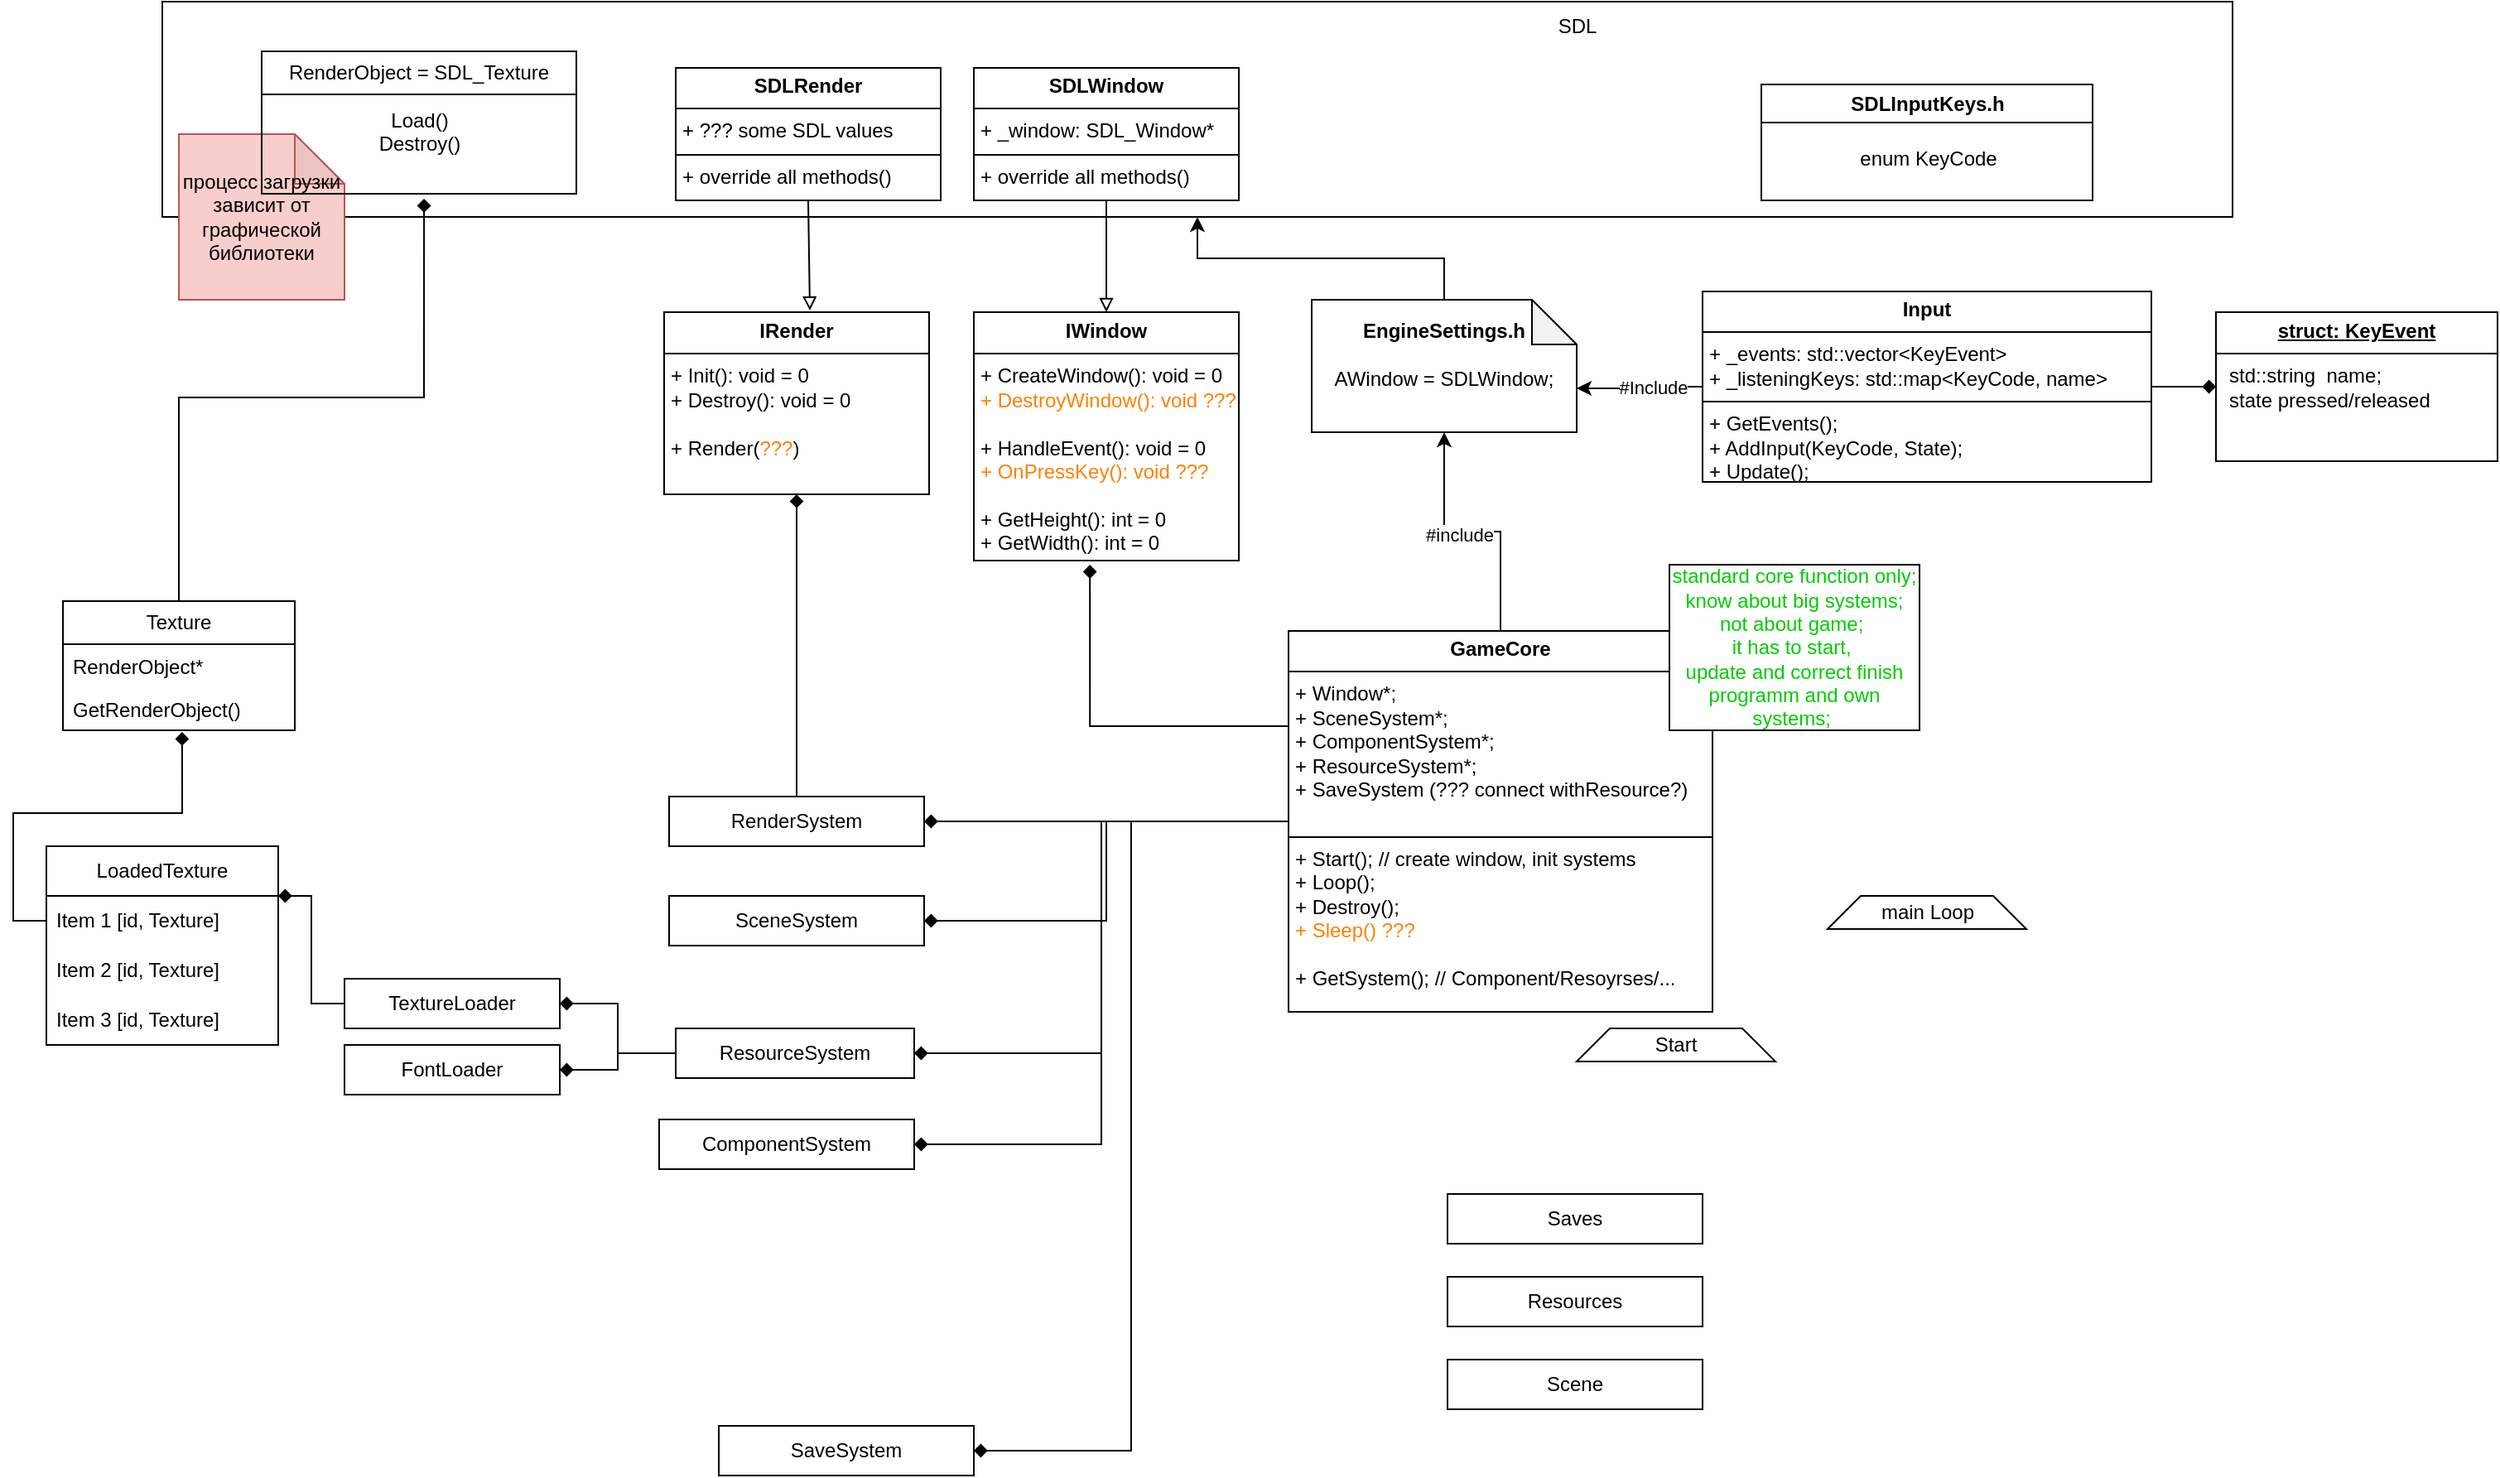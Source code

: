 <mxfile version="24.7.6">
  <diagram name="Page-1" id="5kNetyspYmfxLecHSdiX">
    <mxGraphModel dx="1781" dy="647" grid="1" gridSize="10" guides="1" tooltips="1" connect="1" arrows="1" fold="1" page="1" pageScale="1" pageWidth="827" pageHeight="1169" math="0" shadow="0">
      <root>
        <mxCell id="0" />
        <mxCell id="1" parent="0" />
        <mxCell id="S0Dyq1XGVSe3hS3X8ZzL-8" value="" style="rounded=0;whiteSpace=wrap;html=1;" parent="1" vertex="1">
          <mxGeometry x="-440" width="1250" height="130" as="geometry" />
        </mxCell>
        <mxCell id="S0Dyq1XGVSe3hS3X8ZzL-1" value="&lt;p style=&quot;margin:0px;margin-top:4px;text-align:center;&quot;&gt;&lt;b&gt;IWindow&lt;/b&gt;&lt;/p&gt;&lt;hr size=&quot;1&quot; style=&quot;border-style:solid;&quot;&gt;&lt;p style=&quot;margin:0px;margin-left:4px;&quot;&gt;+ CreateWindow(): void = 0&lt;/p&gt;&lt;p style=&quot;margin:0px;margin-left:4px;&quot;&gt;&lt;font color=&quot;#ff8000&quot;&gt;+ DestroyWindow(): void ???&lt;/font&gt;&lt;/p&gt;&lt;p style=&quot;margin:0px;margin-left:4px;&quot;&gt;&lt;font color=&quot;#ff8000&quot;&gt;&lt;br&gt;&lt;/font&gt;&lt;/p&gt;&lt;p style=&quot;margin:0px;margin-left:4px;&quot;&gt;+ HandleEvent(): void = 0&lt;/p&gt;&lt;p style=&quot;margin:0px;margin-left:4px;&quot;&gt;&lt;font color=&quot;#ff8000&quot;&gt;+ OnPressKey(): void ???&lt;/font&gt;&lt;/p&gt;&lt;p style=&quot;margin:0px;margin-left:4px;&quot;&gt;&amp;nbsp;&lt;/p&gt;&lt;p style=&quot;margin:0px;margin-left:4px;&quot;&gt;+ GetHeight(): int = 0&lt;/p&gt;&lt;p style=&quot;margin:0px;margin-left:4px;&quot;&gt;+ GetWidth(): int = 0&lt;/p&gt;" style="verticalAlign=top;align=left;overflow=fill;html=1;whiteSpace=wrap;" parent="1" vertex="1">
          <mxGeometry x="50" y="187.5" width="160" height="150" as="geometry" />
        </mxCell>
        <mxCell id="S0Dyq1XGVSe3hS3X8ZzL-5" style="edgeStyle=orthogonalEdgeStyle;rounded=0;orthogonalLoop=1;jettySize=auto;html=1;entryX=0.5;entryY=0;entryDx=0;entryDy=0;endArrow=block;endFill=0;" parent="1" source="S0Dyq1XGVSe3hS3X8ZzL-2" target="S0Dyq1XGVSe3hS3X8ZzL-1" edge="1">
          <mxGeometry relative="1" as="geometry" />
        </mxCell>
        <mxCell id="S0Dyq1XGVSe3hS3X8ZzL-2" value="&lt;p style=&quot;margin:0px;margin-top:4px;text-align:center;&quot;&gt;&lt;b&gt;SDLWindow&lt;/b&gt;&lt;/p&gt;&lt;hr size=&quot;1&quot; style=&quot;border-style:solid;&quot;&gt;&lt;p style=&quot;margin:0px;margin-left:4px;&quot;&gt;+ _window: SDL_Window*&lt;/p&gt;&lt;hr size=&quot;1&quot; style=&quot;border-style:solid;&quot;&gt;&lt;p style=&quot;margin:0px;margin-left:4px;&quot;&gt;+ override all methods()&lt;/p&gt;" style="verticalAlign=top;align=left;overflow=fill;html=1;whiteSpace=wrap;" parent="1" vertex="1">
          <mxGeometry x="50" y="40" width="160" height="80" as="geometry" />
        </mxCell>
        <mxCell id="nveFnXbDkoNc9zzOz1kl-4" style="edgeStyle=orthogonalEdgeStyle;rounded=0;orthogonalLoop=1;jettySize=auto;html=1;exitX=0;exitY=0.5;exitDx=0;exitDy=0;entryX=1;entryY=0.5;entryDx=0;entryDy=0;endArrow=diamond;endFill=1;" parent="1" source="S0Dyq1XGVSe3hS3X8ZzL-6" target="9YUIQhJSh96qjaXv536v-35" edge="1">
          <mxGeometry relative="1" as="geometry" />
        </mxCell>
        <mxCell id="nveFnXbDkoNc9zzOz1kl-9" style="edgeStyle=orthogonalEdgeStyle;rounded=0;orthogonalLoop=1;jettySize=auto;html=1;exitX=0;exitY=0.5;exitDx=0;exitDy=0;entryX=1;entryY=0.5;entryDx=0;entryDy=0;endArrow=diamond;endFill=1;" parent="1" source="S0Dyq1XGVSe3hS3X8ZzL-6" target="9YUIQhJSh96qjaXv536v-31" edge="1">
          <mxGeometry relative="1" as="geometry" />
        </mxCell>
        <mxCell id="S0Dyq1XGVSe3hS3X8ZzL-6" value="&lt;p style=&quot;margin:0px;margin-top:4px;text-align:center;&quot;&gt;&lt;b&gt;GameCore&lt;/b&gt;&lt;/p&gt;&lt;hr size=&quot;1&quot; style=&quot;border-style:solid;&quot;&gt;&lt;p style=&quot;margin:0px;margin-left:4px;&quot;&gt;+ Window*;&lt;/p&gt;&lt;p style=&quot;margin:0px;margin-left:4px;&quot;&gt;+ SceneSystem*;&lt;/p&gt;&lt;p style=&quot;margin:0px;margin-left:4px;&quot;&gt;+ ComponentSystem*;&lt;/p&gt;&lt;p style=&quot;margin:0px;margin-left:4px;&quot;&gt;+ ResourceSystem*;&lt;/p&gt;&lt;p style=&quot;margin:0px;margin-left:4px;&quot;&gt;+ SaveSystem (??? connect withResource?)&amp;nbsp;&lt;/p&gt;&lt;p style=&quot;margin:0px;margin-left:4px;&quot;&gt;&lt;br&gt;&lt;/p&gt;&lt;hr size=&quot;1&quot; style=&quot;border-style:solid;&quot;&gt;&lt;p style=&quot;margin:0px;margin-left:4px;&quot;&gt;+ Start(); // create window, init systems&lt;/p&gt;&lt;p style=&quot;margin:0px;margin-left:4px;&quot;&gt;+ Loop();&lt;/p&gt;&lt;p style=&quot;margin:0px;margin-left:4px;&quot;&gt;+ Destroy();&lt;/p&gt;&lt;p style=&quot;margin:0px;margin-left:4px;&quot;&gt;&lt;font color=&quot;#ff8000&quot;&gt;+ Sleep() ???&lt;/font&gt;&lt;/p&gt;&lt;p style=&quot;margin:0px;margin-left:4px;&quot;&gt;&lt;font color=&quot;#ff8000&quot;&gt;&lt;br&gt;&lt;/font&gt;&lt;/p&gt;&lt;p style=&quot;margin:0px;margin-left:4px;&quot;&gt;+ GetSystem(); // Component/Resoyrses/...&lt;/p&gt;" style="verticalAlign=top;align=left;overflow=fill;html=1;whiteSpace=wrap;" parent="1" vertex="1">
          <mxGeometry x="240" y="380" width="256" height="230" as="geometry" />
        </mxCell>
        <mxCell id="9YUIQhJSh96qjaXv536v-18" style="edgeStyle=orthogonalEdgeStyle;rounded=0;orthogonalLoop=1;jettySize=auto;html=1;exitX=1;exitY=0.5;exitDx=0;exitDy=0;entryX=0;entryY=0.5;entryDx=0;entryDy=0;horizontal=1;endArrow=diamond;endFill=1;" parent="1" source="S0Dyq1XGVSe3hS3X8ZzL-7" target="9YUIQhJSh96qjaXv536v-17" edge="1">
          <mxGeometry relative="1" as="geometry" />
        </mxCell>
        <mxCell id="S0Dyq1XGVSe3hS3X8ZzL-7" value="&lt;p style=&quot;margin:0px;margin-top:4px;text-align:center;&quot;&gt;&lt;b&gt;Input&lt;/b&gt;&lt;/p&gt;&lt;hr size=&quot;1&quot; style=&quot;border-style:solid;&quot;&gt;&lt;p style=&quot;margin:0px;margin-left:4px;&quot;&gt;+ _events: std::vector&amp;lt;KeyEvent&amp;gt;&lt;/p&gt;&lt;p style=&quot;margin:0px;margin-left:4px;&quot;&gt;+ _listeningKeys: std::map&amp;lt;KeyCode, name&amp;gt;&lt;/p&gt;&lt;hr size=&quot;1&quot; style=&quot;border-style:solid;&quot;&gt;&lt;p style=&quot;margin:0px;margin-left:4px;&quot;&gt;+ GetEvents();&amp;nbsp;&lt;/p&gt;&lt;p style=&quot;margin:0px;margin-left:4px;&quot;&gt;+ AddInput(KeyCode, State);&lt;/p&gt;&lt;p style=&quot;margin:0px;margin-left:4px;&quot;&gt;+ Update();&amp;nbsp;&lt;/p&gt;" style="verticalAlign=top;align=left;overflow=fill;html=1;whiteSpace=wrap;" parent="1" vertex="1">
          <mxGeometry x="490" y="175" width="271" height="115" as="geometry" />
        </mxCell>
        <mxCell id="S0Dyq1XGVSe3hS3X8ZzL-9" value="SDL" style="text;html=1;align=center;verticalAlign=middle;resizable=0;points=[];autosize=1;strokeColor=none;fillColor=none;" parent="1" vertex="1">
          <mxGeometry x="389" width="50" height="30" as="geometry" />
        </mxCell>
        <mxCell id="9YUIQhJSh96qjaXv536v-4" style="edgeStyle=orthogonalEdgeStyle;rounded=0;orthogonalLoop=1;jettySize=auto;html=1;" parent="1" source="9YUIQhJSh96qjaXv536v-2" target="S0Dyq1XGVSe3hS3X8ZzL-8" edge="1">
          <mxGeometry relative="1" as="geometry" />
        </mxCell>
        <mxCell id="9YUIQhJSh96qjaXv536v-2" value="&lt;b&gt;EngineSettings.h&lt;/b&gt;&lt;div&gt;&lt;b&gt;&lt;br&gt;&lt;/b&gt;&lt;/div&gt;&lt;div&gt;AWindow = SDLWindow;&lt;/div&gt;&lt;div&gt;&lt;b&gt;&lt;br&gt;&lt;/b&gt;&lt;/div&gt;" style="shape=note;whiteSpace=wrap;html=1;backgroundOutline=1;darkOpacity=0.05;align=center;size=27;" parent="1" vertex="1">
          <mxGeometry x="254" y="180" width="160" height="80" as="geometry" />
        </mxCell>
        <mxCell id="9YUIQhJSh96qjaXv536v-8" value="SDLInputKeys.h" style="swimlane;whiteSpace=wrap;html=1;" parent="1" vertex="1">
          <mxGeometry x="525.5" y="50" width="200" height="70" as="geometry">
            <mxRectangle x="660" y="330" width="130" height="30" as="alternateBounds" />
          </mxGeometry>
        </mxCell>
        <mxCell id="9YUIQhJSh96qjaXv536v-10" value="enum KeyCode" style="text;html=1;align=center;verticalAlign=middle;resizable=0;points=[];autosize=1;strokeColor=none;fillColor=none;rotation=0;" parent="9YUIQhJSh96qjaXv536v-8" vertex="1">
          <mxGeometry x="45" y="30" width="110" height="30" as="geometry" />
        </mxCell>
        <mxCell id="9YUIQhJSh96qjaXv536v-17" value="&lt;p style=&quot;margin:0px;margin-top:4px;text-align:center;text-decoration:underline;&quot;&gt;&lt;b&gt;struct: KeyEvent&lt;/b&gt;&lt;/p&gt;&lt;hr size=&quot;1&quot; style=&quot;border-style:solid;&quot;&gt;&lt;p style=&quot;margin:0px;margin-left:8px;&quot;&gt;std::string &amp;nbsp;name;&lt;br&gt;state pressed/released&lt;/p&gt;" style="verticalAlign=top;align=left;overflow=fill;html=1;whiteSpace=wrap;" parent="1" vertex="1">
          <mxGeometry x="800" y="187.5" width="170" height="90" as="geometry" />
        </mxCell>
        <mxCell id="9YUIQhJSh96qjaXv536v-19" style="edgeStyle=orthogonalEdgeStyle;rounded=0;orthogonalLoop=1;jettySize=auto;html=1;entryX=0;entryY=0;entryDx=160;entryDy=53.5;entryPerimeter=0;" parent="1" source="S0Dyq1XGVSe3hS3X8ZzL-7" target="9YUIQhJSh96qjaXv536v-2" edge="1">
          <mxGeometry relative="1" as="geometry" />
        </mxCell>
        <mxCell id="9YUIQhJSh96qjaXv536v-20" value="#Include" style="edgeLabel;html=1;align=center;verticalAlign=middle;resizable=0;points=[];" parent="9YUIQhJSh96qjaXv536v-19" vertex="1" connectable="0">
          <mxGeometry x="0.135" y="-2" relative="1" as="geometry">
            <mxPoint x="12" y="1" as="offset" />
          </mxGeometry>
        </mxCell>
        <mxCell id="9YUIQhJSh96qjaXv536v-21" value="main Loop" style="shape=trapezoid;perimeter=trapezoidPerimeter;whiteSpace=wrap;html=1;fixedSize=1;" parent="1" vertex="1">
          <mxGeometry x="565.5" y="540" width="120" height="20" as="geometry" />
        </mxCell>
        <mxCell id="9YUIQhJSh96qjaXv536v-24" value="&lt;font color=&quot;#00cc00&quot;&gt;standard core function only;&lt;/font&gt;&lt;div&gt;&lt;font color=&quot;#00cc00&quot;&gt;know about big systems; not about game;&amp;nbsp;&lt;/font&gt;&lt;/div&gt;&lt;div&gt;&lt;font color=&quot;#00cc00&quot;&gt;it has to start,&amp;nbsp;&lt;/font&gt;&lt;/div&gt;&lt;div&gt;&lt;font color=&quot;#00cc00&quot;&gt;update and correct finish programm and own systems;&amp;nbsp;&lt;/font&gt;&lt;/div&gt;" style="rounded=0;whiteSpace=wrap;html=1;" parent="1" vertex="1">
          <mxGeometry x="470" y="340" width="151" height="100" as="geometry" />
        </mxCell>
        <mxCell id="9YUIQhJSh96qjaXv536v-27" value="Scene" style="rounded=0;whiteSpace=wrap;html=1;" parent="1" vertex="1">
          <mxGeometry x="336" y="820" width="154" height="30" as="geometry" />
        </mxCell>
        <mxCell id="9YUIQhJSh96qjaXv536v-28" value="Resources" style="rounded=0;whiteSpace=wrap;html=1;" parent="1" vertex="1">
          <mxGeometry x="336" y="770" width="154" height="30" as="geometry" />
        </mxCell>
        <mxCell id="9YUIQhJSh96qjaXv536v-29" value="Saves" style="rounded=0;whiteSpace=wrap;html=1;" parent="1" vertex="1">
          <mxGeometry x="336" y="720" width="154" height="30" as="geometry" />
        </mxCell>
        <mxCell id="9YUIQhJSh96qjaXv536v-30" value="ComponentSystem" style="rounded=0;whiteSpace=wrap;html=1;" parent="1" vertex="1">
          <mxGeometry x="-140" y="675" width="154" height="30" as="geometry" />
        </mxCell>
        <mxCell id="9YUIQhJSh96qjaXv536v-31" value="SceneSystem" style="rounded=0;whiteSpace=wrap;html=1;" parent="1" vertex="1">
          <mxGeometry x="-134" y="540" width="154" height="30" as="geometry" />
        </mxCell>
        <mxCell id="nveFnXbDkoNc9zzOz1kl-16" style="edgeStyle=orthogonalEdgeStyle;rounded=0;orthogonalLoop=1;jettySize=auto;html=1;exitX=0;exitY=0.5;exitDx=0;exitDy=0;entryX=1;entryY=0.5;entryDx=0;entryDy=0;endArrow=diamond;endFill=1;" parent="1" source="9YUIQhJSh96qjaXv536v-32" target="nveFnXbDkoNc9zzOz1kl-15" edge="1">
          <mxGeometry relative="1" as="geometry" />
        </mxCell>
        <mxCell id="nveFnXbDkoNc9zzOz1kl-19" style="edgeStyle=orthogonalEdgeStyle;rounded=0;orthogonalLoop=1;jettySize=auto;html=1;exitX=0;exitY=0.5;exitDx=0;exitDy=0;entryX=1;entryY=0.5;entryDx=0;entryDy=0;endArrow=diamond;endFill=1;" parent="1" source="9YUIQhJSh96qjaXv536v-32" target="nveFnXbDkoNc9zzOz1kl-17" edge="1">
          <mxGeometry relative="1" as="geometry" />
        </mxCell>
        <mxCell id="9YUIQhJSh96qjaXv536v-32" value="ResourceSystem" style="rounded=0;whiteSpace=wrap;html=1;" parent="1" vertex="1">
          <mxGeometry x="-130" y="620" width="144" height="30" as="geometry" />
        </mxCell>
        <mxCell id="9YUIQhJSh96qjaXv536v-33" value="RenderSystem" style="rounded=0;whiteSpace=wrap;html=1;" parent="1" vertex="1">
          <mxGeometry x="-134" y="480" width="154" height="30" as="geometry" />
        </mxCell>
        <mxCell id="9YUIQhJSh96qjaXv536v-35" value="SaveSystem" style="rounded=0;whiteSpace=wrap;html=1;" parent="1" vertex="1">
          <mxGeometry x="-104" y="860" width="154" height="30" as="geometry" />
        </mxCell>
        <mxCell id="nveFnXbDkoNc9zzOz1kl-1" style="edgeStyle=orthogonalEdgeStyle;rounded=0;orthogonalLoop=1;jettySize=auto;html=1;exitX=0.5;exitY=0;exitDx=0;exitDy=0;entryX=0.5;entryY=1;entryDx=0;entryDy=0;entryPerimeter=0;" parent="1" source="S0Dyq1XGVSe3hS3X8ZzL-6" target="9YUIQhJSh96qjaXv536v-2" edge="1">
          <mxGeometry relative="1" as="geometry" />
        </mxCell>
        <mxCell id="nveFnXbDkoNc9zzOz1kl-2" value="#include" style="edgeLabel;html=1;align=center;verticalAlign=middle;resizable=0;points=[];" parent="nveFnXbDkoNc9zzOz1kl-1" vertex="1" connectable="0">
          <mxGeometry x="0.11" y="2" relative="1" as="geometry">
            <mxPoint as="offset" />
          </mxGeometry>
        </mxCell>
        <mxCell id="nveFnXbDkoNc9zzOz1kl-3" value="Start" style="shape=trapezoid;perimeter=trapezoidPerimeter;whiteSpace=wrap;html=1;fixedSize=1;" parent="1" vertex="1">
          <mxGeometry x="414" y="620" width="120" height="20" as="geometry" />
        </mxCell>
        <mxCell id="nveFnXbDkoNc9zzOz1kl-5" style="edgeStyle=orthogonalEdgeStyle;rounded=0;orthogonalLoop=1;jettySize=auto;html=1;exitX=0;exitY=0.5;exitDx=0;exitDy=0;entryX=1;entryY=0.5;entryDx=0;entryDy=0;endArrow=diamond;endFill=1;" parent="1" source="S0Dyq1XGVSe3hS3X8ZzL-6" target="9YUIQhJSh96qjaXv536v-33" edge="1">
          <mxGeometry relative="1" as="geometry">
            <mxPoint x="250" y="495" as="sourcePoint" />
            <mxPoint x="184" y="535" as="targetPoint" />
          </mxGeometry>
        </mxCell>
        <mxCell id="nveFnXbDkoNc9zzOz1kl-6" style="edgeStyle=orthogonalEdgeStyle;rounded=0;orthogonalLoop=1;jettySize=auto;html=1;exitX=0;exitY=0.5;exitDx=0;exitDy=0;entryX=1;entryY=0.5;entryDx=0;entryDy=0;endArrow=diamond;endFill=1;" parent="1" source="S0Dyq1XGVSe3hS3X8ZzL-6" target="9YUIQhJSh96qjaXv536v-32" edge="1">
          <mxGeometry relative="1" as="geometry">
            <mxPoint x="250" y="495" as="sourcePoint" />
            <mxPoint x="184" y="593" as="targetPoint" />
          </mxGeometry>
        </mxCell>
        <mxCell id="nveFnXbDkoNc9zzOz1kl-7" style="edgeStyle=orthogonalEdgeStyle;rounded=0;orthogonalLoop=1;jettySize=auto;html=1;exitX=0;exitY=0.5;exitDx=0;exitDy=0;entryX=1;entryY=0.5;entryDx=0;entryDy=0;endArrow=diamond;endFill=1;" parent="1" source="S0Dyq1XGVSe3hS3X8ZzL-6" target="9YUIQhJSh96qjaXv536v-30" edge="1">
          <mxGeometry relative="1" as="geometry">
            <mxPoint x="250" y="495" as="sourcePoint" />
            <mxPoint x="184" y="655" as="targetPoint" />
          </mxGeometry>
        </mxCell>
        <mxCell id="nveFnXbDkoNc9zzOz1kl-11" value="" style="edgeStyle=orthogonalEdgeStyle;rounded=0;orthogonalLoop=1;jettySize=auto;html=1;exitX=0.5;exitY=0;exitDx=0;exitDy=0;entryX=0.5;entryY=1;entryDx=0;entryDy=0;endArrow=diamond;endFill=1;" parent="1" source="9YUIQhJSh96qjaXv536v-33" target="nveFnXbDkoNc9zzOz1kl-10" edge="1">
          <mxGeometry relative="1" as="geometry">
            <mxPoint x="240" y="438" as="sourcePoint" />
            <mxPoint x="110" y="340" as="targetPoint" />
          </mxGeometry>
        </mxCell>
        <mxCell id="nveFnXbDkoNc9zzOz1kl-10" value="&lt;p style=&quot;margin:0px;margin-top:4px;text-align:center;&quot;&gt;&lt;b&gt;IRender&lt;/b&gt;&lt;/p&gt;&lt;hr size=&quot;1&quot; style=&quot;border-style:solid;&quot;&gt;&lt;p style=&quot;margin:0px;margin-left:4px;&quot;&gt;+ Init(): void = 0&lt;/p&gt;&lt;p style=&quot;margin:0px;margin-left:4px;&quot;&gt;+ Destroy(): void = 0&lt;/p&gt;&lt;p style=&quot;margin:0px;margin-left:4px;&quot;&gt;&lt;font color=&quot;#ff8000&quot;&gt;&lt;br&gt;&lt;/font&gt;&lt;/p&gt;&lt;p style=&quot;margin:0px;margin-left:4px;&quot;&gt;+ Render(&lt;font color=&quot;#ff8000&quot;&gt;???&lt;/font&gt;)&lt;/p&gt;&lt;p style=&quot;margin:0px;margin-left:4px;&quot;&gt;&amp;nbsp;&lt;/p&gt;" style="verticalAlign=top;align=left;overflow=fill;html=1;whiteSpace=wrap;" parent="1" vertex="1">
          <mxGeometry x="-137" y="187.5" width="160" height="110" as="geometry" />
        </mxCell>
        <mxCell id="nveFnXbDkoNc9zzOz1kl-12" value="&lt;p style=&quot;margin:0px;margin-top:4px;text-align:center;&quot;&gt;&lt;b&gt;SDLRender&lt;/b&gt;&lt;/p&gt;&lt;hr size=&quot;1&quot; style=&quot;border-style:solid;&quot;&gt;&lt;p style=&quot;margin:0px;margin-left:4px;&quot;&gt;+ ??? some SDL values&lt;/p&gt;&lt;hr size=&quot;1&quot; style=&quot;border-style:solid;&quot;&gt;&lt;p style=&quot;margin:0px;margin-left:4px;&quot;&gt;+ override all methods()&lt;/p&gt;" style="verticalAlign=top;align=left;overflow=fill;html=1;whiteSpace=wrap;" parent="1" vertex="1">
          <mxGeometry x="-130" y="40" width="160" height="80" as="geometry" />
        </mxCell>
        <mxCell id="nveFnXbDkoNc9zzOz1kl-13" style="rounded=0;orthogonalLoop=1;jettySize=auto;html=1;exitX=0.5;exitY=1;exitDx=0;exitDy=0;entryX=0.55;entryY=-0.009;entryDx=0;entryDy=0;entryPerimeter=0;endArrow=block;endFill=0;" parent="1" source="nveFnXbDkoNc9zzOz1kl-12" target="nveFnXbDkoNc9zzOz1kl-10" edge="1">
          <mxGeometry relative="1" as="geometry" />
        </mxCell>
        <mxCell id="nveFnXbDkoNc9zzOz1kl-14" style="edgeStyle=orthogonalEdgeStyle;rounded=0;orthogonalLoop=1;jettySize=auto;html=1;exitX=0;exitY=0.25;exitDx=0;exitDy=0;entryX=0.438;entryY=1.017;entryDx=0;entryDy=0;entryPerimeter=0;endArrow=diamond;endFill=1;" parent="1" source="S0Dyq1XGVSe3hS3X8ZzL-6" target="S0Dyq1XGVSe3hS3X8ZzL-1" edge="1">
          <mxGeometry relative="1" as="geometry" />
        </mxCell>
        <mxCell id="nveFnXbDkoNc9zzOz1kl-25" style="edgeStyle=orthogonalEdgeStyle;rounded=0;orthogonalLoop=1;jettySize=auto;html=1;exitX=0;exitY=0.5;exitDx=0;exitDy=0;entryX=1;entryY=0.25;entryDx=0;entryDy=0;endArrow=diamond;endFill=1;" parent="1" source="nveFnXbDkoNc9zzOz1kl-15" target="nveFnXbDkoNc9zzOz1kl-21" edge="1">
          <mxGeometry relative="1" as="geometry" />
        </mxCell>
        <mxCell id="nveFnXbDkoNc9zzOz1kl-15" value="TextureLoader" style="rounded=0;whiteSpace=wrap;html=1;" parent="1" vertex="1">
          <mxGeometry x="-330" y="590" width="130" height="30" as="geometry" />
        </mxCell>
        <mxCell id="nveFnXbDkoNc9zzOz1kl-17" value="FontLoader" style="rounded=0;whiteSpace=wrap;html=1;" parent="1" vertex="1">
          <mxGeometry x="-330" y="630" width="130" height="30" as="geometry" />
        </mxCell>
        <mxCell id="nveFnXbDkoNc9zzOz1kl-21" value="LoadedTexture" style="swimlane;fontStyle=0;childLayout=stackLayout;horizontal=1;startSize=30;horizontalStack=0;resizeParent=1;resizeParentMax=0;resizeLast=0;collapsible=1;marginBottom=0;whiteSpace=wrap;html=1;" parent="1" vertex="1">
          <mxGeometry x="-510" y="510" width="140" height="120" as="geometry" />
        </mxCell>
        <mxCell id="nveFnXbDkoNc9zzOz1kl-22" value="Item 1 [id, Texture]" style="text;strokeColor=none;fillColor=none;align=left;verticalAlign=middle;spacingLeft=4;spacingRight=4;overflow=hidden;points=[[0,0.5],[1,0.5]];portConstraint=eastwest;rotatable=0;whiteSpace=wrap;html=1;" parent="nveFnXbDkoNc9zzOz1kl-21" vertex="1">
          <mxGeometry y="30" width="140" height="30" as="geometry" />
        </mxCell>
        <mxCell id="nveFnXbDkoNc9zzOz1kl-23" value="Item 2 [id, Texture]" style="text;strokeColor=none;fillColor=none;align=left;verticalAlign=middle;spacingLeft=4;spacingRight=4;overflow=hidden;points=[[0,0.5],[1,0.5]];portConstraint=eastwest;rotatable=0;whiteSpace=wrap;html=1;" parent="nveFnXbDkoNc9zzOz1kl-21" vertex="1">
          <mxGeometry y="60" width="140" height="30" as="geometry" />
        </mxCell>
        <mxCell id="nveFnXbDkoNc9zzOz1kl-24" value="Item 3 [id, Texture]" style="text;strokeColor=none;fillColor=none;align=left;verticalAlign=middle;spacingLeft=4;spacingRight=4;overflow=hidden;points=[[0,0.5],[1,0.5]];portConstraint=eastwest;rotatable=0;whiteSpace=wrap;html=1;" parent="nveFnXbDkoNc9zzOz1kl-21" vertex="1">
          <mxGeometry y="90" width="140" height="30" as="geometry" />
        </mxCell>
        <mxCell id="q6smbFQ5h0-vOj0NC0Ro-2" value="Texture" style="swimlane;fontStyle=0;childLayout=stackLayout;horizontal=1;startSize=26;fillColor=none;horizontalStack=0;resizeParent=1;resizeParentMax=0;resizeLast=0;collapsible=1;marginBottom=0;whiteSpace=wrap;html=1;" vertex="1" parent="1">
          <mxGeometry x="-500" y="362" width="140" height="78" as="geometry" />
        </mxCell>
        <mxCell id="q6smbFQ5h0-vOj0NC0Ro-3" value="RenderObject*&amp;nbsp;" style="text;strokeColor=none;fillColor=none;align=left;verticalAlign=top;spacingLeft=4;spacingRight=4;overflow=hidden;rotatable=0;points=[[0,0.5],[1,0.5]];portConstraint=eastwest;whiteSpace=wrap;html=1;" vertex="1" parent="q6smbFQ5h0-vOj0NC0Ro-2">
          <mxGeometry y="26" width="140" height="26" as="geometry" />
        </mxCell>
        <mxCell id="q6smbFQ5h0-vOj0NC0Ro-4" value="GetRenderObject()" style="text;strokeColor=none;fillColor=none;align=left;verticalAlign=top;spacingLeft=4;spacingRight=4;overflow=hidden;rotatable=0;points=[[0,0.5],[1,0.5]];portConstraint=eastwest;whiteSpace=wrap;html=1;" vertex="1" parent="q6smbFQ5h0-vOj0NC0Ro-2">
          <mxGeometry y="52" width="140" height="26" as="geometry" />
        </mxCell>
        <mxCell id="q6smbFQ5h0-vOj0NC0Ro-6" style="edgeStyle=orthogonalEdgeStyle;rounded=0;orthogonalLoop=1;jettySize=auto;html=1;exitX=0;exitY=0.5;exitDx=0;exitDy=0;entryX=0.514;entryY=1.038;entryDx=0;entryDy=0;entryPerimeter=0;endArrow=diamond;endFill=1;" edge="1" parent="1" source="nveFnXbDkoNc9zzOz1kl-22" target="q6smbFQ5h0-vOj0NC0Ro-4">
          <mxGeometry relative="1" as="geometry" />
        </mxCell>
        <mxCell id="q6smbFQ5h0-vOj0NC0Ro-7" value="процесс загрузки зависит от графической&lt;div&gt;библиотеки&lt;/div&gt;" style="shape=note;whiteSpace=wrap;html=1;backgroundOutline=1;darkOpacity=0.05;fillColor=#f8cecc;strokeColor=#b85450;" vertex="1" parent="1">
          <mxGeometry x="-430" y="80" width="100" height="100" as="geometry" />
        </mxCell>
        <mxCell id="q6smbFQ5h0-vOj0NC0Ro-8" value="RenderObject = SDL_Texture" style="swimlane;fontStyle=0;childLayout=stackLayout;horizontal=1;startSize=26;fillColor=none;horizontalStack=0;resizeParent=1;resizeParentMax=0;resizeLast=0;collapsible=1;marginBottom=0;whiteSpace=wrap;html=1;" vertex="1" parent="1">
          <mxGeometry x="-380" y="30" width="190" height="86" as="geometry">
            <mxRectangle x="-590" y="225" width="200" height="30" as="alternateBounds" />
          </mxGeometry>
        </mxCell>
        <mxCell id="q6smbFQ5h0-vOj0NC0Ro-12" value="Load()&lt;div&gt;Destroy()&lt;/div&gt;&lt;div&gt;&lt;br&gt;&lt;/div&gt;" style="text;html=1;align=center;verticalAlign=middle;resizable=0;points=[];autosize=1;strokeColor=none;fillColor=none;" vertex="1" parent="q6smbFQ5h0-vOj0NC0Ro-8">
          <mxGeometry y="26" width="190" height="60" as="geometry" />
        </mxCell>
        <mxCell id="q6smbFQ5h0-vOj0NC0Ro-13" style="edgeStyle=orthogonalEdgeStyle;rounded=0;orthogonalLoop=1;jettySize=auto;html=1;exitX=0.5;exitY=0;exitDx=0;exitDy=0;entryX=0.516;entryY=1.05;entryDx=0;entryDy=0;entryPerimeter=0;endArrow=diamond;endFill=1;" edge="1" parent="1" source="q6smbFQ5h0-vOj0NC0Ro-2" target="q6smbFQ5h0-vOj0NC0Ro-12">
          <mxGeometry relative="1" as="geometry" />
        </mxCell>
      </root>
    </mxGraphModel>
  </diagram>
</mxfile>
